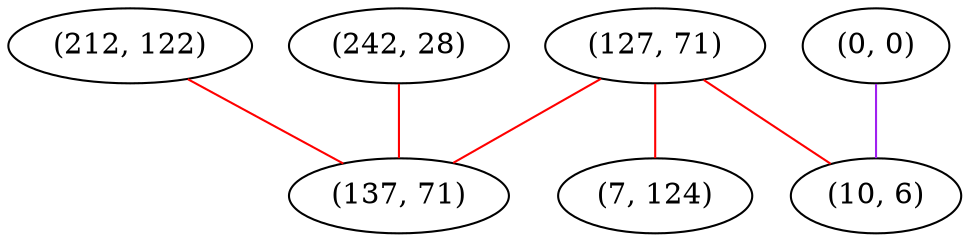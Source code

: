 graph "" {
"(212, 122)";
"(0, 0)";
"(127, 71)";
"(10, 6)";
"(242, 28)";
"(7, 124)";
"(137, 71)";
"(212, 122)" -- "(137, 71)"  [color=red, key=0, weight=1];
"(0, 0)" -- "(10, 6)"  [color=purple, key=0, weight=4];
"(127, 71)" -- "(7, 124)"  [color=red, key=0, weight=1];
"(127, 71)" -- "(10, 6)"  [color=red, key=0, weight=1];
"(127, 71)" -- "(137, 71)"  [color=red, key=0, weight=1];
"(242, 28)" -- "(137, 71)"  [color=red, key=0, weight=1];
}
